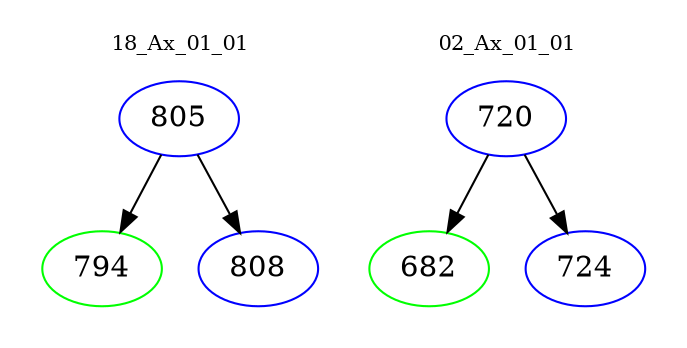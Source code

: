 digraph{
subgraph cluster_0 {
color = white
label = "18_Ax_01_01";
fontsize=10;
T0_805 [label="805", color="blue"]
T0_805 -> T0_794 [color="black"]
T0_794 [label="794", color="green"]
T0_805 -> T0_808 [color="black"]
T0_808 [label="808", color="blue"]
}
subgraph cluster_1 {
color = white
label = "02_Ax_01_01";
fontsize=10;
T1_720 [label="720", color="blue"]
T1_720 -> T1_682 [color="black"]
T1_682 [label="682", color="green"]
T1_720 -> T1_724 [color="black"]
T1_724 [label="724", color="blue"]
}
}

